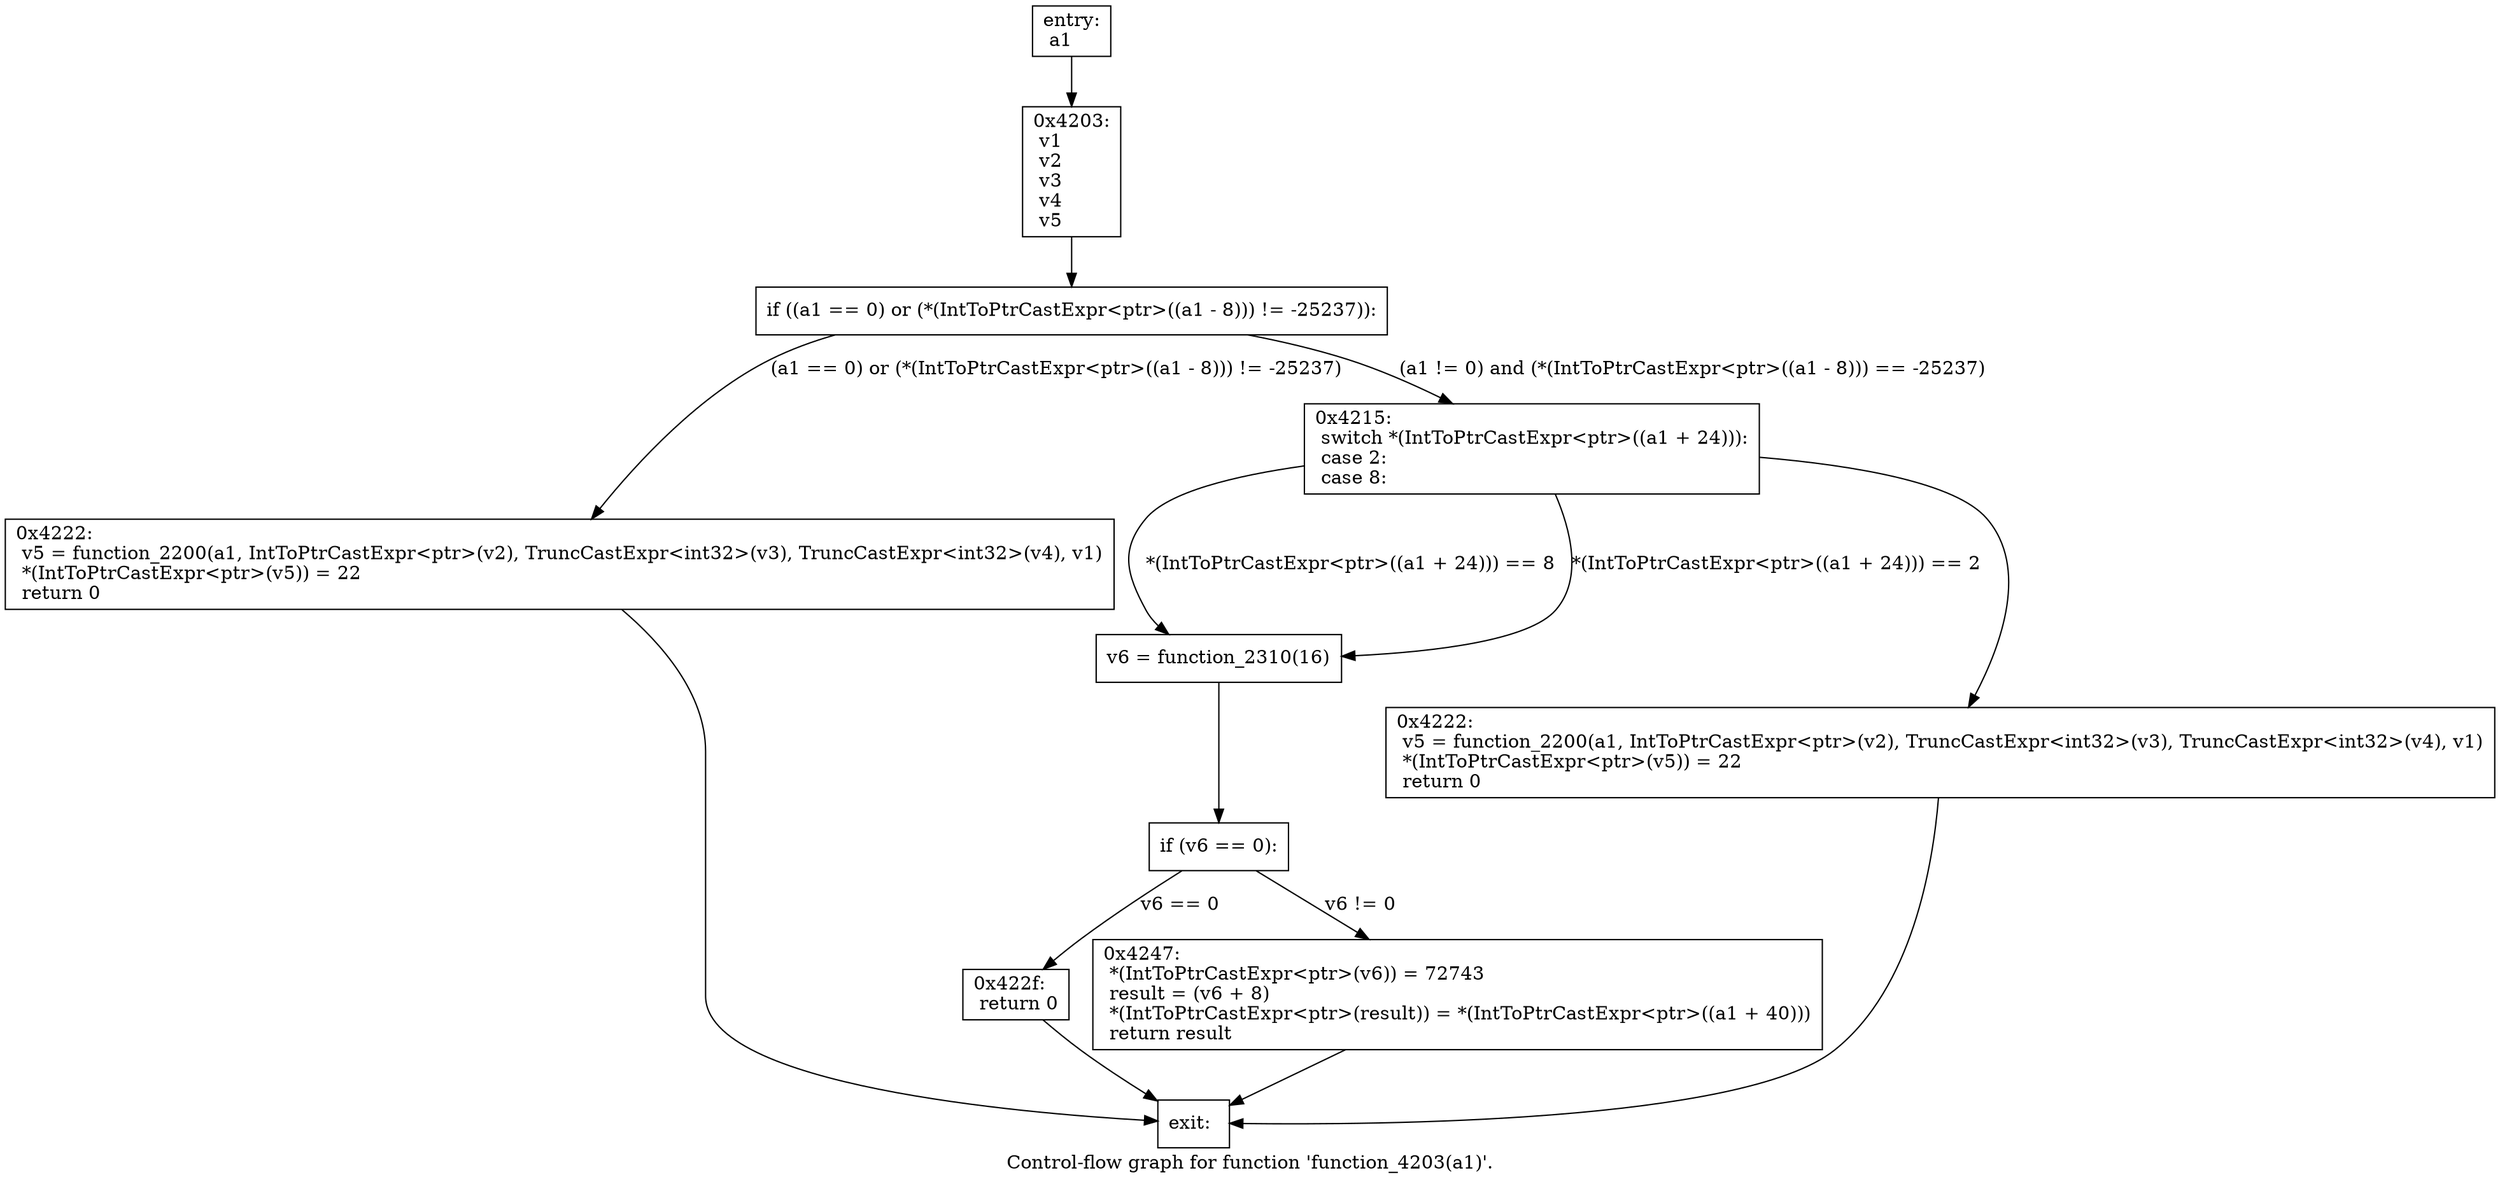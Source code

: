 digraph "Control-flow graph for function 'function_4203(a1)'." {
  label="Control-flow graph for function 'function_4203(a1)'.";
  node [shape=record];

  Node07972DA8 [label="{entry:\l  a1\l}"];
  Node07972DA8 -> Node079730C0;
  Node079730C0 [label="{0x4203:\l  v1\l  v2\l  v3\l  v4\l  v5\l}"];
  Node079730C0 -> Node07973108;
  Node07973108 [label="{  if ((a1 == 0) or (*(IntToPtrCastExpr\<ptr\>((a1 - 8))) != -25237)):\l}"];
  Node07973108 -> Node07972BF8 [label="(a1 == 0) or (*(IntToPtrCastExpr\<ptr\>((a1 - 8))) != -25237)"];
  Node07973108 -> Node07972F10 [label="(a1 != 0) and (*(IntToPtrCastExpr\<ptr\>((a1 - 8))) == -25237)"];
  Node07972BF8 [label="{0x4222:\l  v5 = function_2200(a1, IntToPtrCastExpr\<ptr\>(v2), TruncCastExpr\<int32\>(v3), TruncCastExpr\<int32\>(v4), v1)\l  *(IntToPtrCastExpr\<ptr\>(v5)) = 22\l  return 0\l}"];
  Node07972BF8 -> Node07973030;
  Node07972F10 [label="{0x4215:\l  switch *(IntToPtrCastExpr\<ptr\>((a1 + 24))):\l  case 2:\l  case 8:\l}"];
  Node07972F10 -> Node07972928 [label="*(IntToPtrCastExpr\<ptr\>((a1 + 24))) == 8"];
  Node07972F10 -> Node07972A48;
  Node07972F10 -> Node07972928 [label="*(IntToPtrCastExpr\<ptr\>((a1 + 24))) == 2"];
  Node07973030 [label="{exit:\l}"];
  Node07972928 [label="{  v6 = function_2310(16)\l}"];
  Node07972928 -> Node07972970;
  Node07972A48 [label="{0x4222:\l  v5 = function_2200(a1, IntToPtrCastExpr\<ptr\>(v2), TruncCastExpr\<int32\>(v3), TruncCastExpr\<int32\>(v4), v1)\l  *(IntToPtrCastExpr\<ptr\>(v5)) = 22\l  return 0\l}"];
  Node07972A48 -> Node07973030;
  Node07972970 [label="{  if (v6 == 0):\l}"];
  Node07972970 -> Node07973420 [label="v6 == 0"];
  Node07972970 -> Node07972A00 [label="v6 != 0"];
  Node07973420 [label="{0x422f:\l  return 0\l}"];
  Node07973420 -> Node07973030;
  Node07972A00 [label="{0x4247:\l  *(IntToPtrCastExpr\<ptr\>(v6)) = 72743\l  result = (v6 + 8)\l  *(IntToPtrCastExpr\<ptr\>(result)) = *(IntToPtrCastExpr\<ptr\>((a1 + 40)))\l  return result\l}"];
  Node07972A00 -> Node07973030;

}
